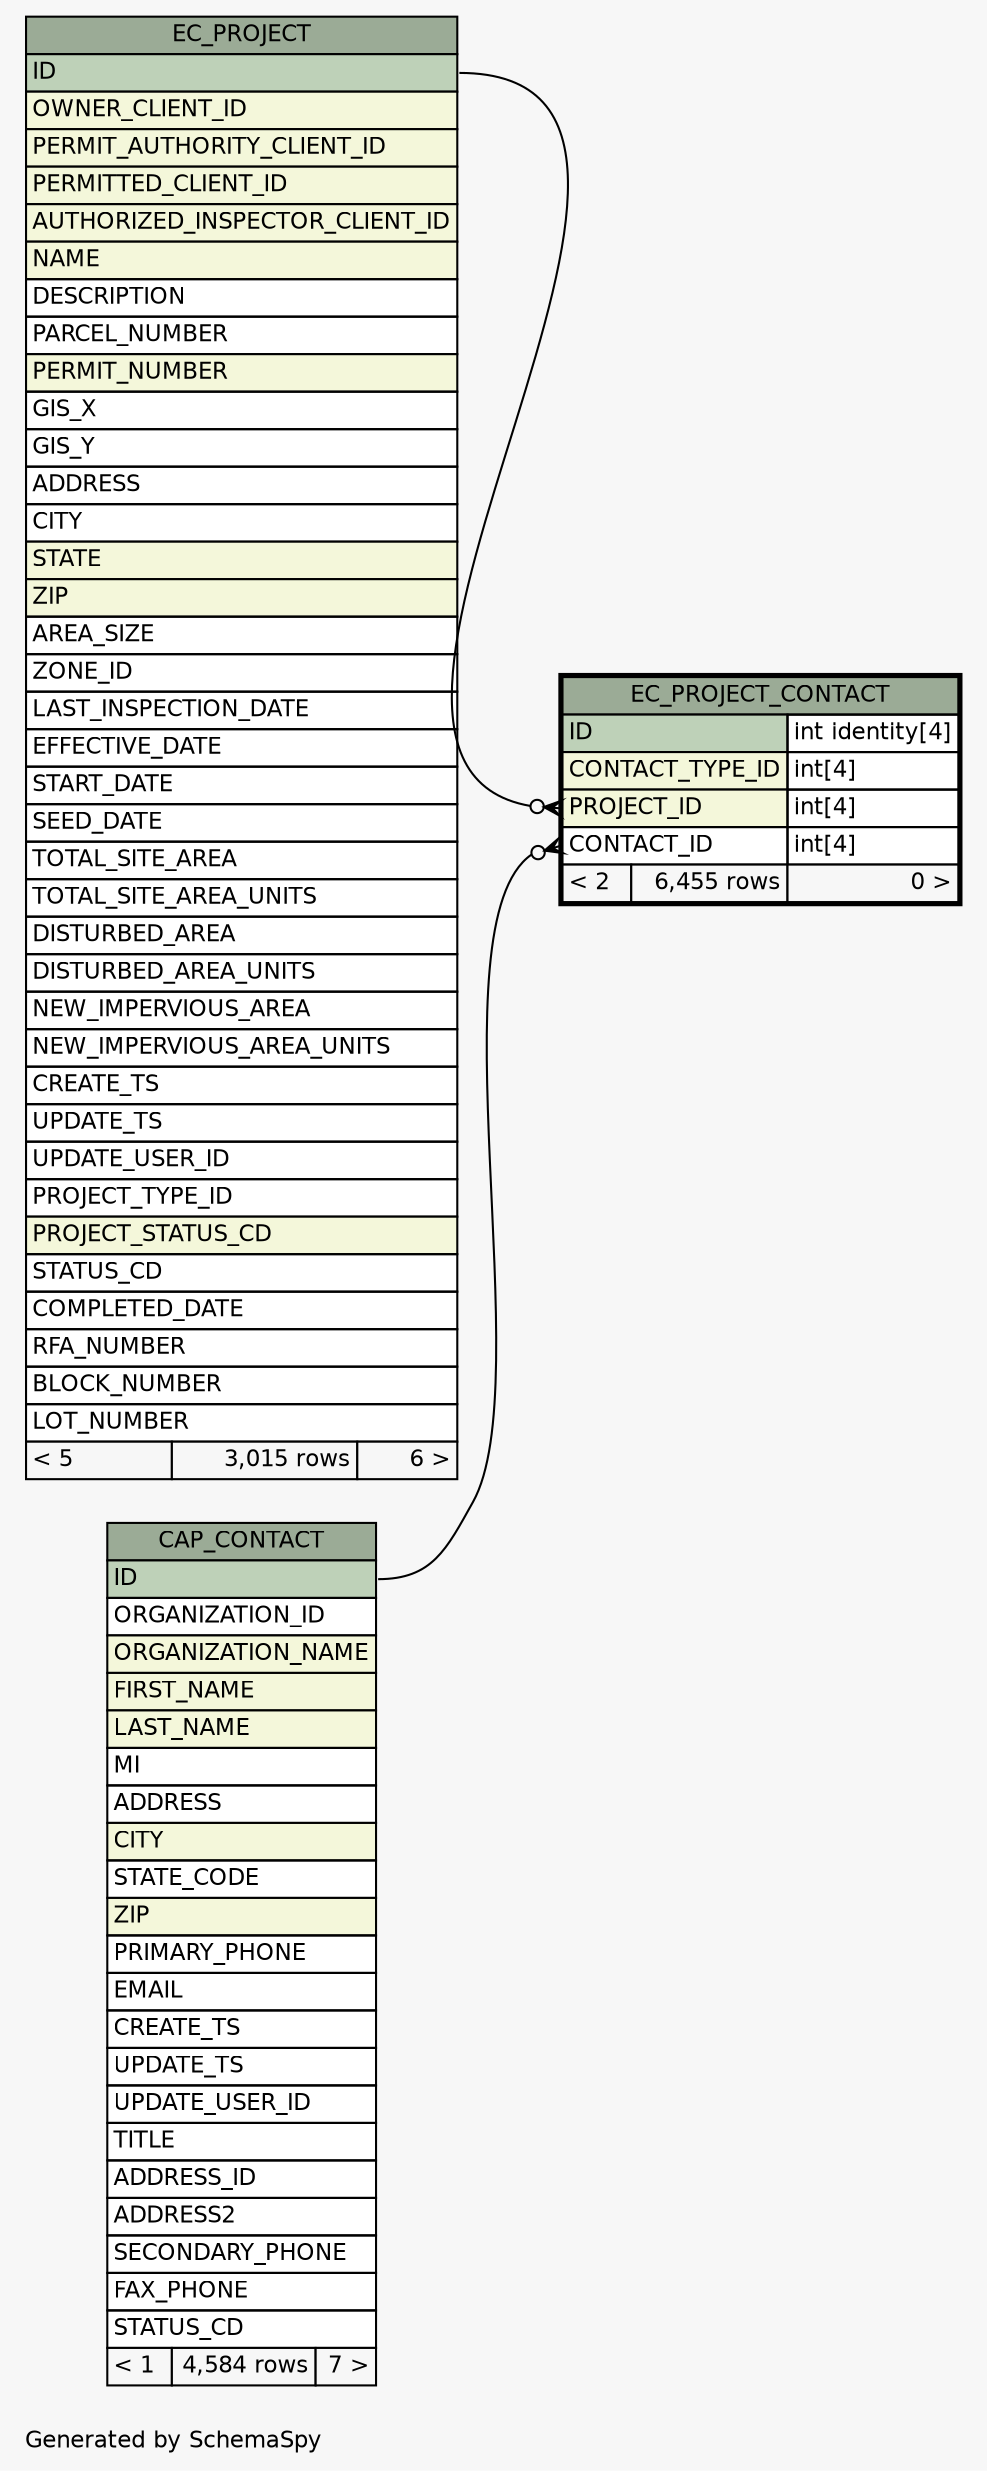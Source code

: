 // dot 2.28.0 on Windows 7 6.1
// SchemaSpy rev 590
digraph "oneDegreeRelationshipsDiagram" {
  graph [
    rankdir="RL"
    bgcolor="#f7f7f7"
    label="\nGenerated by SchemaSpy"
    labeljust="l"
    nodesep="0.18"
    ranksep="0.46"
    fontname="Helvetica"
    fontsize="11"
  ];
  node [
    fontname="Helvetica"
    fontsize="11"
    shape="plaintext"
  ];
  edge [
    arrowsize="0.8"
  ];
  "EC_PROJECT_CONTACT":"CONTACT_ID":w -> "CAP_CONTACT":"ID":e [arrowhead=none dir=back arrowtail=crowodot];
  "EC_PROJECT_CONTACT":"PROJECT_ID":w -> "EC_PROJECT":"ID":e [arrowhead=none dir=back arrowtail=crowodot];
  "CAP_CONTACT" [
    label=<
    <TABLE BORDER="0" CELLBORDER="1" CELLSPACING="0" BGCOLOR="#ffffff">
      <TR><TD COLSPAN="3" BGCOLOR="#9bab96" ALIGN="CENTER">CAP_CONTACT</TD></TR>
      <TR><TD PORT="ID" COLSPAN="3" BGCOLOR="#bed1b8" ALIGN="LEFT">ID</TD></TR>
      <TR><TD PORT="ORGANIZATION_ID" COLSPAN="3" ALIGN="LEFT">ORGANIZATION_ID</TD></TR>
      <TR><TD PORT="ORGANIZATION_NAME" COLSPAN="3" BGCOLOR="#f4f7da" ALIGN="LEFT">ORGANIZATION_NAME</TD></TR>
      <TR><TD PORT="FIRST_NAME" COLSPAN="3" BGCOLOR="#f4f7da" ALIGN="LEFT">FIRST_NAME</TD></TR>
      <TR><TD PORT="LAST_NAME" COLSPAN="3" BGCOLOR="#f4f7da" ALIGN="LEFT">LAST_NAME</TD></TR>
      <TR><TD PORT="MI" COLSPAN="3" ALIGN="LEFT">MI</TD></TR>
      <TR><TD PORT="ADDRESS" COLSPAN="3" ALIGN="LEFT">ADDRESS</TD></TR>
      <TR><TD PORT="CITY" COLSPAN="3" BGCOLOR="#f4f7da" ALIGN="LEFT">CITY</TD></TR>
      <TR><TD PORT="STATE_CODE" COLSPAN="3" ALIGN="LEFT">STATE_CODE</TD></TR>
      <TR><TD PORT="ZIP" COLSPAN="3" BGCOLOR="#f4f7da" ALIGN="LEFT">ZIP</TD></TR>
      <TR><TD PORT="PRIMARY_PHONE" COLSPAN="3" ALIGN="LEFT">PRIMARY_PHONE</TD></TR>
      <TR><TD PORT="EMAIL" COLSPAN="3" ALIGN="LEFT">EMAIL</TD></TR>
      <TR><TD PORT="CREATE_TS" COLSPAN="3" ALIGN="LEFT">CREATE_TS</TD></TR>
      <TR><TD PORT="UPDATE_TS" COLSPAN="3" ALIGN="LEFT">UPDATE_TS</TD></TR>
      <TR><TD PORT="UPDATE_USER_ID" COLSPAN="3" ALIGN="LEFT">UPDATE_USER_ID</TD></TR>
      <TR><TD PORT="TITLE" COLSPAN="3" ALIGN="LEFT">TITLE</TD></TR>
      <TR><TD PORT="ADDRESS_ID" COLSPAN="3" ALIGN="LEFT">ADDRESS_ID</TD></TR>
      <TR><TD PORT="ADDRESS2" COLSPAN="3" ALIGN="LEFT">ADDRESS2</TD></TR>
      <TR><TD PORT="SECONDARY_PHONE" COLSPAN="3" ALIGN="LEFT">SECONDARY_PHONE</TD></TR>
      <TR><TD PORT="FAX_PHONE" COLSPAN="3" ALIGN="LEFT">FAX_PHONE</TD></TR>
      <TR><TD PORT="STATUS_CD" COLSPAN="3" ALIGN="LEFT">STATUS_CD</TD></TR>
      <TR><TD ALIGN="LEFT" BGCOLOR="#f7f7f7">&lt; 1</TD><TD ALIGN="RIGHT" BGCOLOR="#f7f7f7">4,584 rows</TD><TD ALIGN="RIGHT" BGCOLOR="#f7f7f7">7 &gt;</TD></TR>
    </TABLE>>
    URL="CAP_CONTACT.html"
    tooltip="CAP_CONTACT"
  ];
  "EC_PROJECT" [
    label=<
    <TABLE BORDER="0" CELLBORDER="1" CELLSPACING="0" BGCOLOR="#ffffff">
      <TR><TD COLSPAN="3" BGCOLOR="#9bab96" ALIGN="CENTER">EC_PROJECT</TD></TR>
      <TR><TD PORT="ID" COLSPAN="3" BGCOLOR="#bed1b8" ALIGN="LEFT">ID</TD></TR>
      <TR><TD PORT="OWNER_CLIENT_ID" COLSPAN="3" BGCOLOR="#f4f7da" ALIGN="LEFT">OWNER_CLIENT_ID</TD></TR>
      <TR><TD PORT="PERMIT_AUTHORITY_CLIENT_ID" COLSPAN="3" BGCOLOR="#f4f7da" ALIGN="LEFT">PERMIT_AUTHORITY_CLIENT_ID</TD></TR>
      <TR><TD PORT="PERMITTED_CLIENT_ID" COLSPAN="3" BGCOLOR="#f4f7da" ALIGN="LEFT">PERMITTED_CLIENT_ID</TD></TR>
      <TR><TD PORT="AUTHORIZED_INSPECTOR_CLIENT_ID" COLSPAN="3" BGCOLOR="#f4f7da" ALIGN="LEFT">AUTHORIZED_INSPECTOR_CLIENT_ID</TD></TR>
      <TR><TD PORT="NAME" COLSPAN="3" BGCOLOR="#f4f7da" ALIGN="LEFT">NAME</TD></TR>
      <TR><TD PORT="DESCRIPTION" COLSPAN="3" ALIGN="LEFT">DESCRIPTION</TD></TR>
      <TR><TD PORT="PARCEL_NUMBER" COLSPAN="3" ALIGN="LEFT">PARCEL_NUMBER</TD></TR>
      <TR><TD PORT="PERMIT_NUMBER" COLSPAN="3" BGCOLOR="#f4f7da" ALIGN="LEFT">PERMIT_NUMBER</TD></TR>
      <TR><TD PORT="GIS_X" COLSPAN="3" ALIGN="LEFT">GIS_X</TD></TR>
      <TR><TD PORT="GIS_Y" COLSPAN="3" ALIGN="LEFT">GIS_Y</TD></TR>
      <TR><TD PORT="ADDRESS" COLSPAN="3" ALIGN="LEFT">ADDRESS</TD></TR>
      <TR><TD PORT="CITY" COLSPAN="3" ALIGN="LEFT">CITY</TD></TR>
      <TR><TD PORT="STATE" COLSPAN="3" BGCOLOR="#f4f7da" ALIGN="LEFT">STATE</TD></TR>
      <TR><TD PORT="ZIP" COLSPAN="3" BGCOLOR="#f4f7da" ALIGN="LEFT">ZIP</TD></TR>
      <TR><TD PORT="AREA_SIZE" COLSPAN="3" ALIGN="LEFT">AREA_SIZE</TD></TR>
      <TR><TD PORT="ZONE_ID" COLSPAN="3" ALIGN="LEFT">ZONE_ID</TD></TR>
      <TR><TD PORT="LAST_INSPECTION_DATE" COLSPAN="3" ALIGN="LEFT">LAST_INSPECTION_DATE</TD></TR>
      <TR><TD PORT="EFFECTIVE_DATE" COLSPAN="3" ALIGN="LEFT">EFFECTIVE_DATE</TD></TR>
      <TR><TD PORT="START_DATE" COLSPAN="3" ALIGN="LEFT">START_DATE</TD></TR>
      <TR><TD PORT="SEED_DATE" COLSPAN="3" ALIGN="LEFT">SEED_DATE</TD></TR>
      <TR><TD PORT="TOTAL_SITE_AREA" COLSPAN="3" ALIGN="LEFT">TOTAL_SITE_AREA</TD></TR>
      <TR><TD PORT="TOTAL_SITE_AREA_UNITS" COLSPAN="3" ALIGN="LEFT">TOTAL_SITE_AREA_UNITS</TD></TR>
      <TR><TD PORT="DISTURBED_AREA" COLSPAN="3" ALIGN="LEFT">DISTURBED_AREA</TD></TR>
      <TR><TD PORT="DISTURBED_AREA_UNITS" COLSPAN="3" ALIGN="LEFT">DISTURBED_AREA_UNITS</TD></TR>
      <TR><TD PORT="NEW_IMPERVIOUS_AREA" COLSPAN="3" ALIGN="LEFT">NEW_IMPERVIOUS_AREA</TD></TR>
      <TR><TD PORT="NEW_IMPERVIOUS_AREA_UNITS" COLSPAN="3" ALIGN="LEFT">NEW_IMPERVIOUS_AREA_UNITS</TD></TR>
      <TR><TD PORT="CREATE_TS" COLSPAN="3" ALIGN="LEFT">CREATE_TS</TD></TR>
      <TR><TD PORT="UPDATE_TS" COLSPAN="3" ALIGN="LEFT">UPDATE_TS</TD></TR>
      <TR><TD PORT="UPDATE_USER_ID" COLSPAN="3" ALIGN="LEFT">UPDATE_USER_ID</TD></TR>
      <TR><TD PORT="PROJECT_TYPE_ID" COLSPAN="3" ALIGN="LEFT">PROJECT_TYPE_ID</TD></TR>
      <TR><TD PORT="PROJECT_STATUS_CD" COLSPAN="3" BGCOLOR="#f4f7da" ALIGN="LEFT">PROJECT_STATUS_CD</TD></TR>
      <TR><TD PORT="STATUS_CD" COLSPAN="3" ALIGN="LEFT">STATUS_CD</TD></TR>
      <TR><TD PORT="COMPLETED_DATE" COLSPAN="3" ALIGN="LEFT">COMPLETED_DATE</TD></TR>
      <TR><TD PORT="RFA_NUMBER" COLSPAN="3" ALIGN="LEFT">RFA_NUMBER</TD></TR>
      <TR><TD PORT="BLOCK_NUMBER" COLSPAN="3" ALIGN="LEFT">BLOCK_NUMBER</TD></TR>
      <TR><TD PORT="LOT_NUMBER" COLSPAN="3" ALIGN="LEFT">LOT_NUMBER</TD></TR>
      <TR><TD ALIGN="LEFT" BGCOLOR="#f7f7f7">&lt; 5</TD><TD ALIGN="RIGHT" BGCOLOR="#f7f7f7">3,015 rows</TD><TD ALIGN="RIGHT" BGCOLOR="#f7f7f7">6 &gt;</TD></TR>
    </TABLE>>
    URL="EC_PROJECT.html"
    tooltip="EC_PROJECT"
  ];
  "EC_PROJECT_CONTACT" [
    label=<
    <TABLE BORDER="2" CELLBORDER="1" CELLSPACING="0" BGCOLOR="#ffffff">
      <TR><TD COLSPAN="3" BGCOLOR="#9bab96" ALIGN="CENTER">EC_PROJECT_CONTACT</TD></TR>
      <TR><TD PORT="ID" COLSPAN="2" BGCOLOR="#bed1b8" ALIGN="LEFT">ID</TD><TD PORT="ID.type" ALIGN="LEFT">int identity[4]</TD></TR>
      <TR><TD PORT="CONTACT_TYPE_ID" COLSPAN="2" BGCOLOR="#f4f7da" ALIGN="LEFT">CONTACT_TYPE_ID</TD><TD PORT="CONTACT_TYPE_ID.type" ALIGN="LEFT">int[4]</TD></TR>
      <TR><TD PORT="PROJECT_ID" COLSPAN="2" BGCOLOR="#f4f7da" ALIGN="LEFT">PROJECT_ID</TD><TD PORT="PROJECT_ID.type" ALIGN="LEFT">int[4]</TD></TR>
      <TR><TD PORT="CONTACT_ID" COLSPAN="2" ALIGN="LEFT">CONTACT_ID</TD><TD PORT="CONTACT_ID.type" ALIGN="LEFT">int[4]</TD></TR>
      <TR><TD ALIGN="LEFT" BGCOLOR="#f7f7f7">&lt; 2</TD><TD ALIGN="RIGHT" BGCOLOR="#f7f7f7">6,455 rows</TD><TD ALIGN="RIGHT" BGCOLOR="#f7f7f7">0 &gt;</TD></TR>
    </TABLE>>
    URL="EC_PROJECT_CONTACT.html"
    tooltip="EC_PROJECT_CONTACT"
  ];
}
